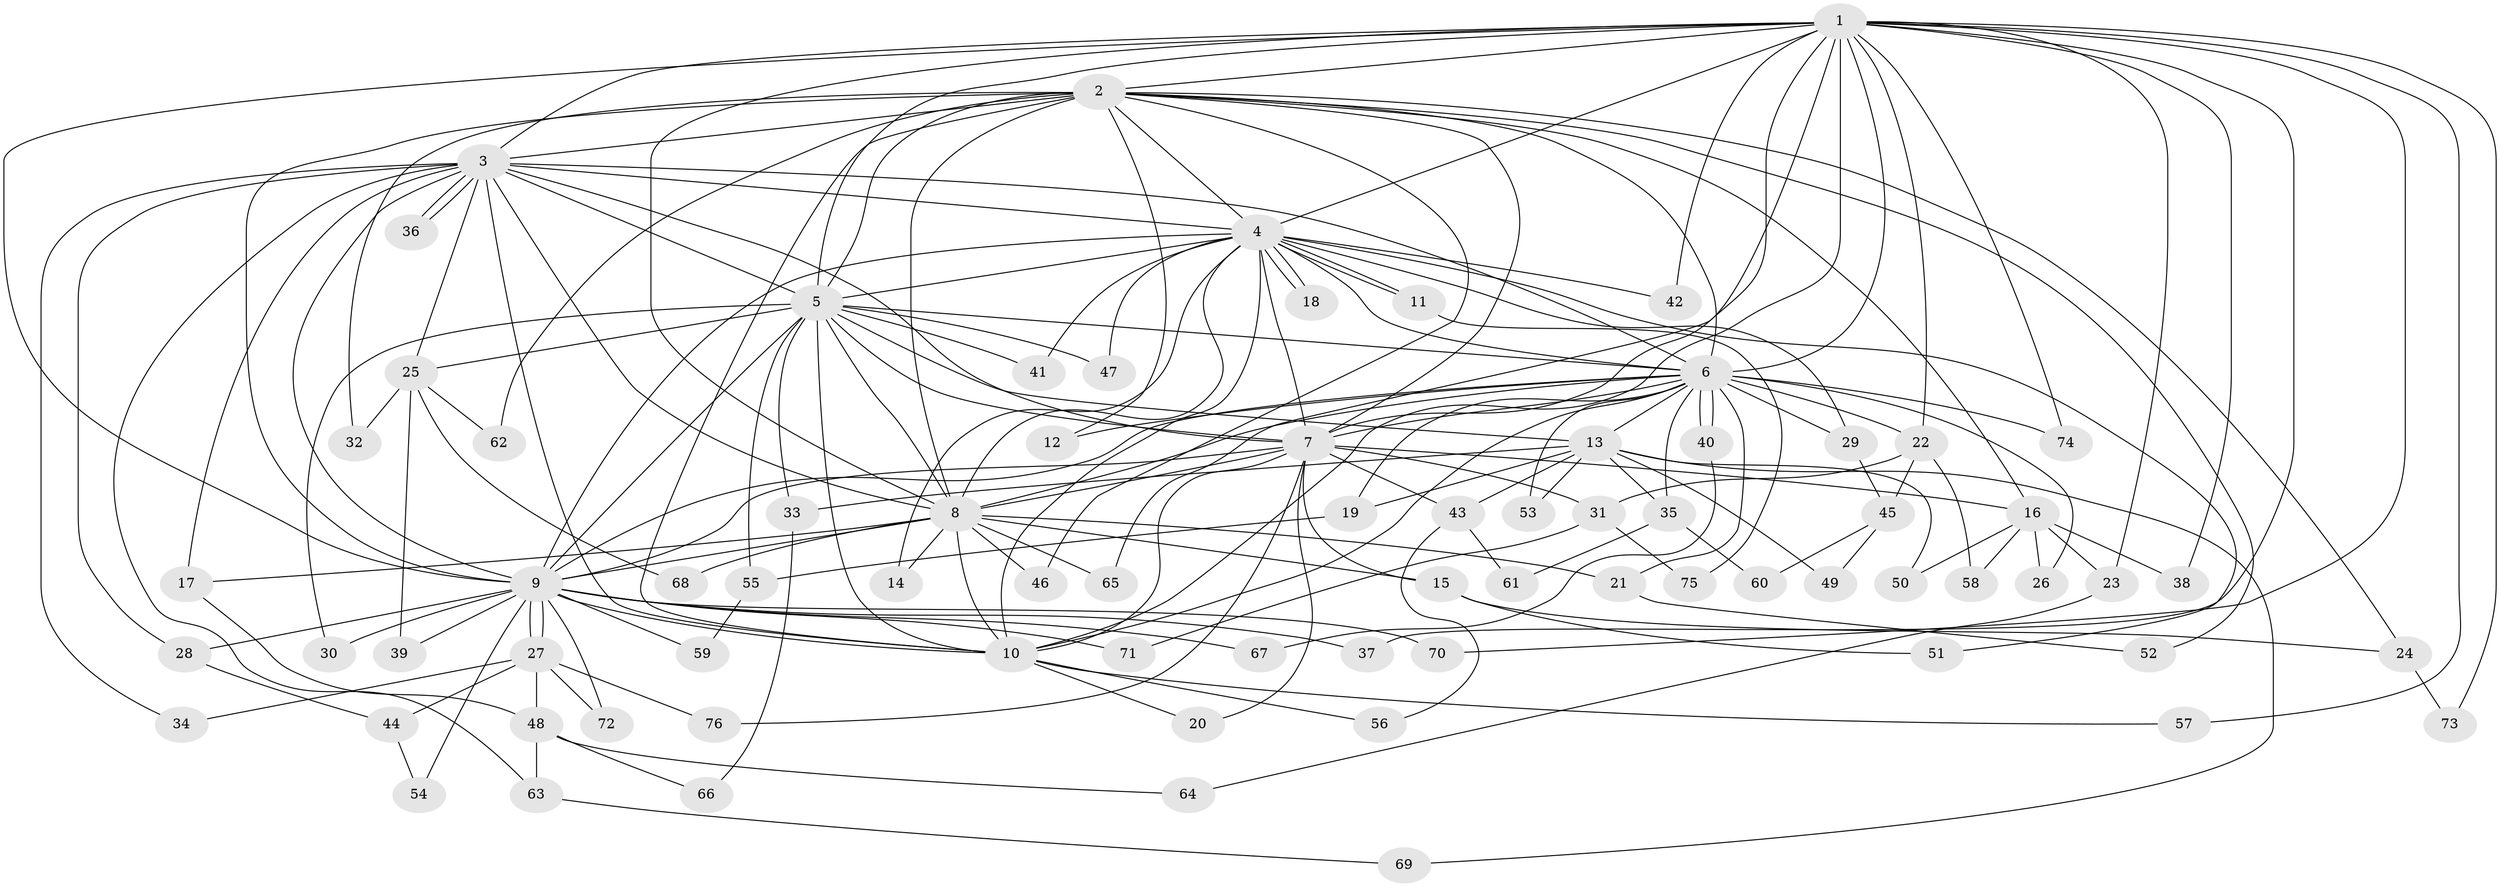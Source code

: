 // Generated by graph-tools (version 1.1) at 2025/49/03/09/25 03:49:27]
// undirected, 76 vertices, 177 edges
graph export_dot {
graph [start="1"]
  node [color=gray90,style=filled];
  1;
  2;
  3;
  4;
  5;
  6;
  7;
  8;
  9;
  10;
  11;
  12;
  13;
  14;
  15;
  16;
  17;
  18;
  19;
  20;
  21;
  22;
  23;
  24;
  25;
  26;
  27;
  28;
  29;
  30;
  31;
  32;
  33;
  34;
  35;
  36;
  37;
  38;
  39;
  40;
  41;
  42;
  43;
  44;
  45;
  46;
  47;
  48;
  49;
  50;
  51;
  52;
  53;
  54;
  55;
  56;
  57;
  58;
  59;
  60;
  61;
  62;
  63;
  64;
  65;
  66;
  67;
  68;
  69;
  70;
  71;
  72;
  73;
  74;
  75;
  76;
  1 -- 2;
  1 -- 3;
  1 -- 4;
  1 -- 5;
  1 -- 6;
  1 -- 7;
  1 -- 8;
  1 -- 9;
  1 -- 10;
  1 -- 22;
  1 -- 23;
  1 -- 37;
  1 -- 38;
  1 -- 42;
  1 -- 57;
  1 -- 65;
  1 -- 70;
  1 -- 73;
  1 -- 74;
  2 -- 3;
  2 -- 4;
  2 -- 5;
  2 -- 6;
  2 -- 7;
  2 -- 8;
  2 -- 9;
  2 -- 10;
  2 -- 12;
  2 -- 16;
  2 -- 24;
  2 -- 32;
  2 -- 46;
  2 -- 52;
  2 -- 62;
  3 -- 4;
  3 -- 5;
  3 -- 6;
  3 -- 7;
  3 -- 8;
  3 -- 9;
  3 -- 10;
  3 -- 17;
  3 -- 25;
  3 -- 28;
  3 -- 34;
  3 -- 36;
  3 -- 36;
  3 -- 63;
  4 -- 5;
  4 -- 6;
  4 -- 7;
  4 -- 8;
  4 -- 9;
  4 -- 10;
  4 -- 11;
  4 -- 11;
  4 -- 14;
  4 -- 18;
  4 -- 18;
  4 -- 29;
  4 -- 41;
  4 -- 42;
  4 -- 47;
  4 -- 51;
  5 -- 6;
  5 -- 7;
  5 -- 8;
  5 -- 9;
  5 -- 10;
  5 -- 13;
  5 -- 25;
  5 -- 30;
  5 -- 33;
  5 -- 41;
  5 -- 47;
  5 -- 55;
  6 -- 7;
  6 -- 8;
  6 -- 9;
  6 -- 10;
  6 -- 12;
  6 -- 13;
  6 -- 19;
  6 -- 21;
  6 -- 22;
  6 -- 26;
  6 -- 29;
  6 -- 35;
  6 -- 40;
  6 -- 40;
  6 -- 53;
  6 -- 74;
  7 -- 8;
  7 -- 9;
  7 -- 10;
  7 -- 15;
  7 -- 16;
  7 -- 20;
  7 -- 31;
  7 -- 43;
  7 -- 76;
  8 -- 9;
  8 -- 10;
  8 -- 14;
  8 -- 15;
  8 -- 17;
  8 -- 21;
  8 -- 46;
  8 -- 65;
  8 -- 68;
  9 -- 10;
  9 -- 27;
  9 -- 27;
  9 -- 28;
  9 -- 30;
  9 -- 37;
  9 -- 39;
  9 -- 54;
  9 -- 59;
  9 -- 67;
  9 -- 70;
  9 -- 71;
  9 -- 72;
  10 -- 20;
  10 -- 56;
  10 -- 57;
  11 -- 75;
  13 -- 19;
  13 -- 33;
  13 -- 35;
  13 -- 43;
  13 -- 49;
  13 -- 50;
  13 -- 53;
  13 -- 69;
  15 -- 24;
  15 -- 51;
  16 -- 23;
  16 -- 26;
  16 -- 38;
  16 -- 50;
  16 -- 58;
  17 -- 48;
  19 -- 55;
  21 -- 52;
  22 -- 31;
  22 -- 45;
  22 -- 58;
  23 -- 64;
  24 -- 73;
  25 -- 32;
  25 -- 39;
  25 -- 62;
  25 -- 68;
  27 -- 34;
  27 -- 44;
  27 -- 48;
  27 -- 72;
  27 -- 76;
  28 -- 44;
  29 -- 45;
  31 -- 71;
  31 -- 75;
  33 -- 66;
  35 -- 60;
  35 -- 61;
  40 -- 67;
  43 -- 56;
  43 -- 61;
  44 -- 54;
  45 -- 49;
  45 -- 60;
  48 -- 63;
  48 -- 64;
  48 -- 66;
  55 -- 59;
  63 -- 69;
}
